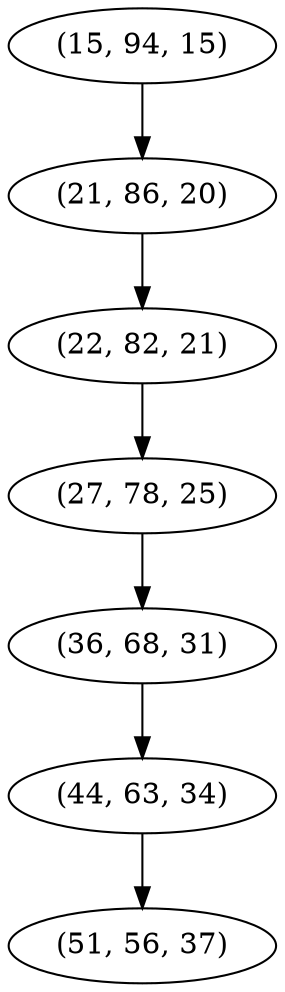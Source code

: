 digraph tree {
    "(15, 94, 15)";
    "(21, 86, 20)";
    "(22, 82, 21)";
    "(27, 78, 25)";
    "(36, 68, 31)";
    "(44, 63, 34)";
    "(51, 56, 37)";
    "(15, 94, 15)" -> "(21, 86, 20)";
    "(21, 86, 20)" -> "(22, 82, 21)";
    "(22, 82, 21)" -> "(27, 78, 25)";
    "(27, 78, 25)" -> "(36, 68, 31)";
    "(36, 68, 31)" -> "(44, 63, 34)";
    "(44, 63, 34)" -> "(51, 56, 37)";
}

